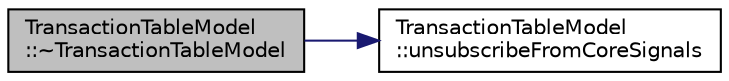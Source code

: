 digraph "TransactionTableModel::~TransactionTableModel"
{
  edge [fontname="Helvetica",fontsize="10",labelfontname="Helvetica",labelfontsize="10"];
  node [fontname="Helvetica",fontsize="10",shape=record];
  rankdir="LR";
  Node92 [label="TransactionTableModel\l::~TransactionTableModel",height=0.2,width=0.4,color="black", fillcolor="grey75", style="filled", fontcolor="black"];
  Node92 -> Node93 [color="midnightblue",fontsize="10",style="solid",fontname="Helvetica"];
  Node93 [label="TransactionTableModel\l::unsubscribeFromCoreSignals",height=0.2,width=0.4,color="black", fillcolor="white", style="filled",URL="$d7/dfe/class_transaction_table_model.html#a27c8dc75073db2170c8d81e8ff121692"];
}
